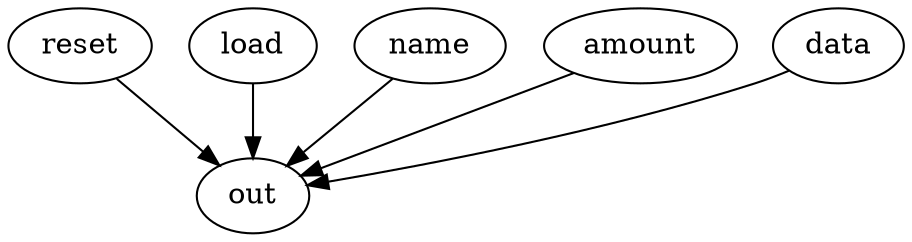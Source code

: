 strict digraph "" {
	reset -> out	[weight=3.0];
	load -> out	[weight=2.0];
	name -> out	[weight=1.0];
	amount -> out	[weight=1.0];
	data -> out	[weight=1.0];
}
